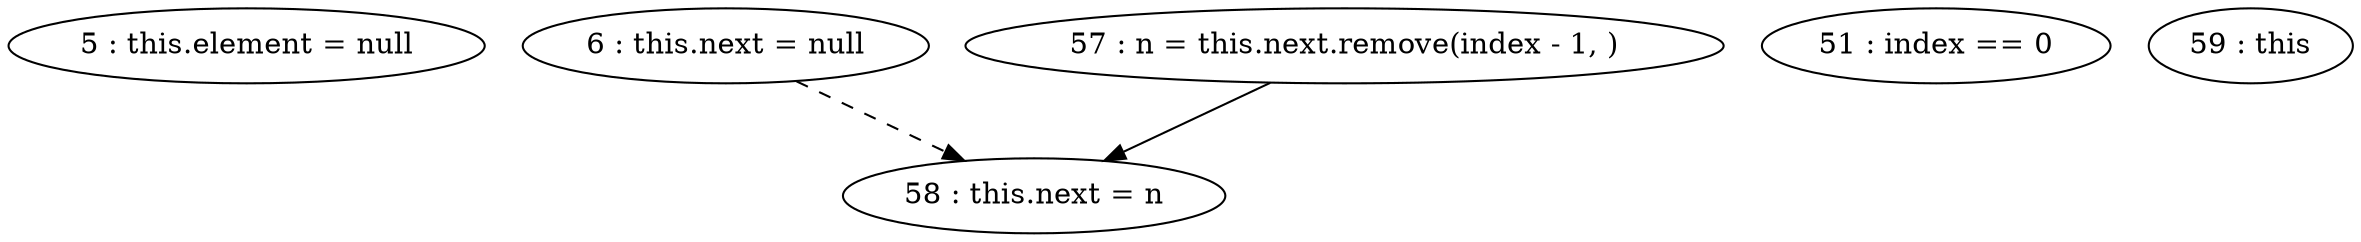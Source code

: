 digraph G {
"5 : this.element = null"
"6 : this.next = null"
"6 : this.next = null" -> "58 : this.next = n" [style=dashed]
"51 : index == 0"
"57 : n = this.next.remove(index - 1, )"
"57 : n = this.next.remove(index - 1, )" -> "58 : this.next = n"
"58 : this.next = n"
"59 : this"
}